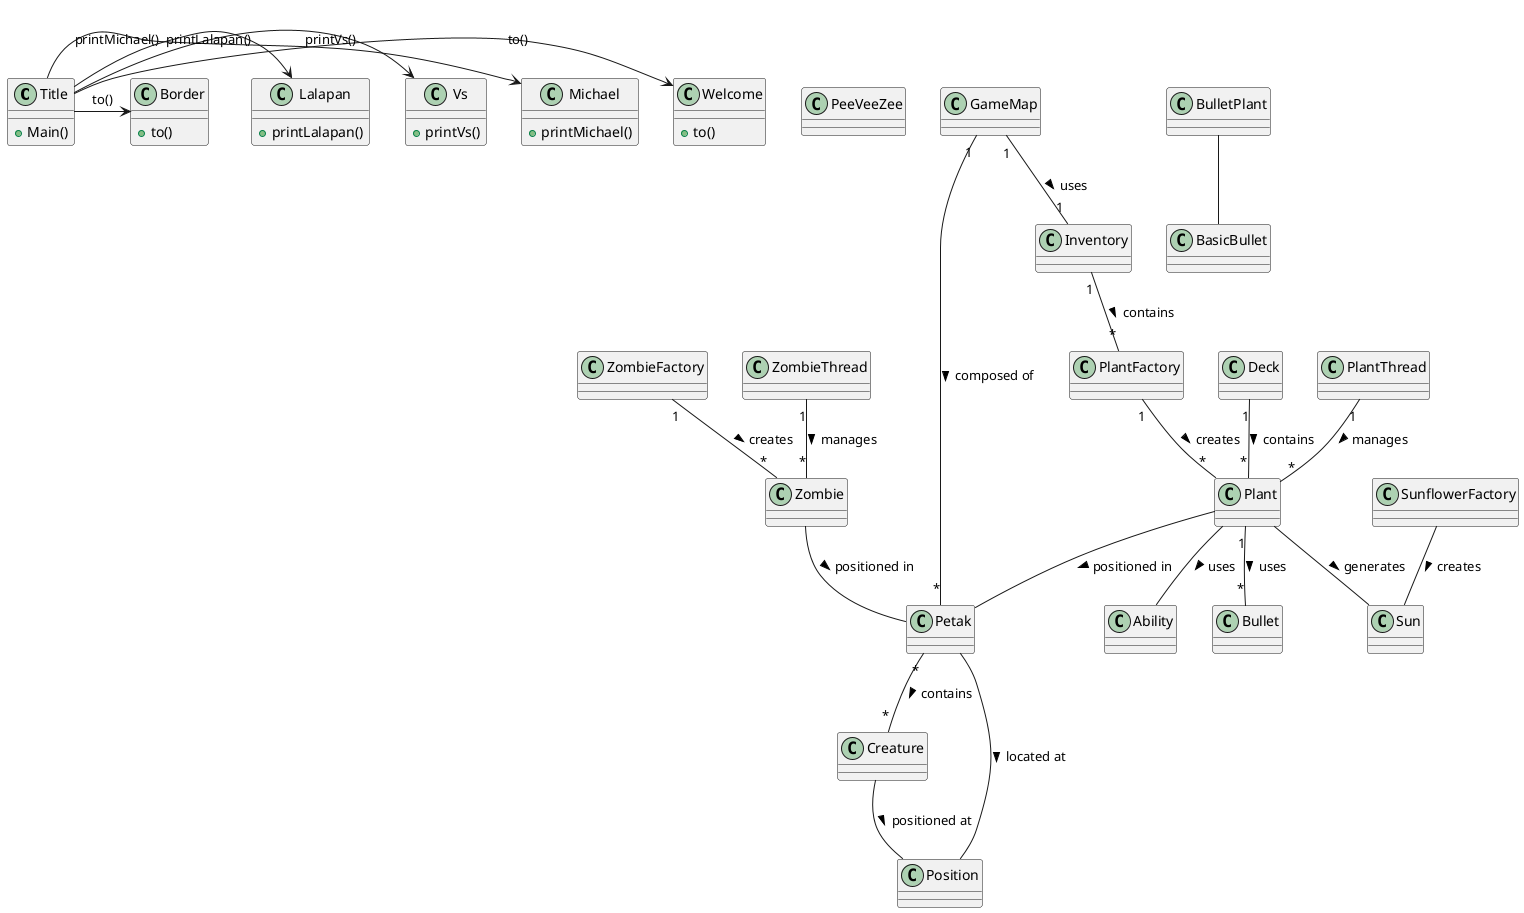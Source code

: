 @startuml
'https://plantuml.com/class-diagram

abstract class Bullet{
- damage: interface
- wornOut: boolean
+ getDamage(): int
+ setDamage(damage: int): void
+ isWornOut(): boolean
+ setWornOut(wornOut: boolean): void
+ hit(petak: Petak): void
}

class ButterBullet extends Bullet{
 }

class CornBullet extends Bullet{
}

class BasicBullet extends Bullet{
}

class KernelBullet extends Bullet{
}

class PeaBullet extends Bullet{
}

class PiercerBullet extends Bullet{
}

class SnowBullet extends Bullet{
}

abstract class "Creature"{
- name: String
- health: int
- attackDamage: int
- attackSpeed: float
- attackTimer: float
- pos: Posotion
- range: int
+ getName(): String
+ setName(name : String): void
+ getHealth(): int
+ setHealth(health: int): void
+ reduceHealth(damage: int): void
+ getAttackDamage(): int
+ setAttackDamage(attackDamage: int): void
+ getAttackSpeed(): float
+ setAttackSpeed(attackSpeed: float): void
+ getAttackTimer(): float
+ setAttackTimer(attackTimer: float): void
+ reduceAttackTimer(): void
+ getRange(): int
+ setRange(range: int): void
+ getPos(): Position
+ setPos(pos: Position): void
}

class Deck extends PlantFactory{
- instance: Deck<PlantFactory>
- myCards: List<T>
+ getInstance(): Deck<PlantFactory>
+ addCard(card: T): void
+ removeCard(card: T): void
+ removeCardWithIndex(index: int): void
+ swapCard(index1: int, index2: int): void
+ getMyCards(): List<T>
+ setMyCards(myCards: List<T>): void
+ printDeck(): void
+ planting(plantIndex: int, Row: int, Column: int): void
+ refresh(): void
+ clearDeck(): void
}

class GameMap{
- instance: GameMap
- map: Petak[][]
- rows: int
- columns: int
- zombieBase: List<Petak>
+ getInstance(): GameMap
+ printMap(): void
+ getRow(row: int): List<Petak>
+ getRowBasedOnPlantRange(p: Plant): List<Petak>
+ getPetakInFrontOfZombie(z: Zombie): Petak
+ getColumn(column: int): List<Petak>
+ getPetak(pos: Position): Petak
+ refreshMap(): void
+ isZombieBaseEmpty(): boolean
+ isProtectedBaseCompromised(): boolean
+ getZombieBase(): List<Petak>
}

class Inventory{
- instance: Inventory
- inventory: List<PlantFactory>
+ getInstance(): Inventory
+ getPlantFactoryByIndex(index: int): PlantFactory
+ printInventory(): void
+ isInDeck( deck: Deck<PlantFactory>, plantFactory: PlantFactory)
+ addCardToDeckWithIndex(deck: Deck<PlantFactory>, index: int): void
+ addAllCardRandomly(deck: Deck<PlantFactory>)
+ removeCardFromDeckWithIndex(deck: Deck<PlantFactory>, index: int): void
+ swapPlantInInventory(index1: int, index2: int): void
+ swapCardInDeck(deck: Deck<PlantFactory>, index1: int, index2: int)
}

class Petak{
- type: String
- pos: Position
- creature: List<Creature>
+ getType(): String
+ setType(type: String): void
+ printType(): void
+ addCreature(creature: Creature) : void
+ removeCreature(creature: Creature) : void
+ removeAllPlants() : void
+ refreshPetak() : void
+ resetPetak(): void
+ getCreatures(): List<Creature>
+ getZombies(): List<Zombie>
+ getPlants(): List<Plant>
+ getPos(): Position
+ setPos(pos: Position): void
+ printPos(): void
+ printCreatures(): void
}

interface PlantAbility{
+ useAbility(): void
+ checkToUseAbility(): void
}

abstract class PlantFactory{
- plantCount: int
- factoryName: String
- factoryCooldown: float
- cooldownTimer: float
- ready: boolean
- aquatic: boolean
- cost: int
+ createPlant(): Plant
+ getPlantCount(): Plant
+ incrementPlantCount(): void
+ decrementPlantCount(): void
+ getFactoryName(): String
+ setFactoryName(factoryName: String): void
+ getFactoryCooldown(): float
+ isReady(): boolean
+ setReady(ready: boolean)
+ isAquatic(): boolean
+ setAquatic(aquatic: boolean)
+ getCost(): int
+ setCost(cost int): void
+ getCooldownTimer(): float
+ setCooldownTimer(cooldownTimer: float)
+ addCooldownTimer(): void
+ reduceCooldownTimer(): void
+ checkToChangeCooldown(): void
+ refreshFactory(): void
+ displayStatus(): void
}

class BulletPlantFactory extends PlantFactory{
- bulletPlantCount: int
+ getBulletPlant(): int
}

class PiercerFactory extends PlantFactory{
- piercerCount: int
+ getPiercerCount(): int
}

class SnowpeaFactory extends PlantFactory{
- snowpeaCount: int
+ getSnowpeaCount(): int
}

class KernelpultFactory extends PlantFactory{
- kernelPultCount: int
+ getkernelPultCount(): int
}

class LilypadFactory extends PlantFactory{
- lilypadCount: int
+ getLilypadCount(): int
}

class PeashooterFactory extends PlantFactory{
- peashooterCount: int
+ getPeashooterCount(): int
}

class SquashFactory extends PlantFactory{
- squashCount: int
+ getSquashCount(): int
}

class SunflowerFactory extends PlantFactory{
- sunflowerCount: int
+ getSunflowerCount(): int
}

class WallnutFactory extends PlantFactory{
- wallnutCount: int
+ getWallnutCount(): int
}

class TangleFactory extends PlantFactory{
- tangleCount: int
+ getTangleCount(): int
}

abstract class Plant extends Creature{
- cost: int
- cooldown: float
- originalCooldown: float
- position: Position
+ getCost(): int
+ setCost(cost: int): void
+ getCooldown(): float
+ setCooldown(cooldown: float): void
+ reduceCooldown(): void
+ refreshCooldown(): void
+ refershPlant(): void
+ displayStatus(): void
}

class BulletPlant extends Plant{
- bullet: BasicBullet
- (reachablePetak: List<Petak>)
+ getReachablePetak(): List<Petak>
+ setReachablePetak(reachablePetak: List<Petak>): void
+ isZombieInRange(): boolean
}

class Kernelpult extends Plant implements PlantAbility{
- corn: CornBullet
- butter: ButterBullet
- reachablePetak: List<Petak>
+ getReachablePetak(): List<Petak>
+ setReachablePetak(reachablePetak: List<Petak>): void
+ isZombieInRange(): boolean
}

class Lilypad extends Plant{
}

class Peashooter extends Plant implements PlantAbility{
- bullet: PeaBullet
- reachablePetak: List<Petak>
+ getReachablePetak(): List<Petak>
+ setReachablePetak(reachablePetak: List<Petak>): void
+ isZombieInRange(): boolean
}

class Piercer extends Plant implements PlantAbility{
- bullet: PiercerBullet
- reachablePetak: List<Petak>
+ getReachablePetak(): List<Petak>
+ setReachablePetak(reachablePetak: List<Petak>): void
+ isZombieInRange(): boolean
}

class PotatoMine extends Plant implements PlantAbility{
- isReady: boolean
- reachablePetak: List<Petak>
+ getReachablePetak(): List<Petak>
+ setReachablePetak(reachablePetak: List<Petak>): void
+ isZombieInRange(): boolean
}

class Snowpea extends Plant implements PlantAbility{
- bullet: SnowBullet
- reachablePetak: List<Petak>
+ getReachablePetak(): List<Petak>
+ setReachablePetak(reachablePetak: List<Petak>): void
+ isZombieInRange(): boolean
}

class Squash extends Plant implements PlantAbility{
- reachablePetak: List<Petak>
+ getReachablePetak(): List<Petak>
+ setReachablePetak(reachablePetak: List<Petak>): void
+ isZombieInRange(): boolean
}

class Sunflower extends Plant implements PlantAbility{
- sunCooldown: float
}

class Tangle extends Plant implements PlantAbility{
+ getReachablePetak(): List<Petak>
+ setReachablePetak(reachablePetak: List<Petak>): void
+ isZombieInRange(): boolean
}

class Wallnut extends Plant implements PlantAbility{
}

class Position{
- x: int
- y: int
+ getX(): int
+ getY(): int
+ setX(x: int): void
+ setY(y: int): void
+ setPos(x: int, y: int): void
+ copyPos(): Position
+ removePos(): void
+ displayPos(): void
}

class Sun{
- instance: Sun
- sunPoints: int
+ getInstance(): Sun
+ getSunPoints(): int
+ addSunPoints(sunPoints: int): void
+ subtractSunPoints(sunPoints: int): void
+ setSunPoints(sunPoints: int): void
+ resetSunPoints(): void
+ displayStatus(): void
}

class PlantThread implements Runnable{
- instance: PlantThread
+ getInstance(): PlantThread
+ addPlant(p: Plant): void
+ removePlants(): void
+ getPlants(): List<Plant>
+ run(): void
}

class TimerThread implements Runnable{
- instance: TimerThread
+ getDayStart(): long
+ setDayStart(dayStart: long): long
+ getTempStart(): long
+ getNextSunPointTime(): long
+ getCurrentTime(): long
+ setCurrentTime(currentTime: long)
+ getGlobalTimeElapsed(): long
+ setGlobalTimeElapsed(globalTimeElapsed: long)
}

class ZombieThread implements Runnable{
- instance: ZombieThread
+ removeZombies(): void
+ isAllZombiesDead(): boolean
+ globalIsAllZombiesDead(): boolean
+ getZombies(): List<Zombie>
+ resetFactories(): void
+ getZombieSpawnTimer(): int
+ setZombieSpawnTimer(zombieSpawnTimer: int): void
}

abstract class Bullet{
- pos: Position
}

interface ZombieAbility{
+ useAbility(): void
+ checkToUseAbility(): void
}

abstract class ZombieFactory{
- zombieCount: int
+ getZombieCount(): int
+ incrementZombieCount(): void
+ resetFactory(): void
}

class BucketheadZombieFactory extends ZombieFactory{
- bucketheadZombieCount: int
+ getBucketheadZombieCount(): int
}

class ConeheadZombieFactory extends ZombieFactory{
- coneheadZombieCount: int
+ getConeheadZombieCount(): int
}

class DolphinRiderFactory extends ZombieFactory{
- dolphinRiderZombieCount: int
+ getDolphinRiderZombieCount(): int
}

class DuckyTubeZombieFactory extends ZombieFactory{
- duckyTubeZombieCount: int
+ getDuckyTubeZombieCount(): int
}

class NormalZombieFactory extends ZombieFactory{
- normalZombieCount: int
+ getNormalZombieCount(): int
}

class PoleVaultingZombieFactory extends ZombieFactory{
- poleVaultingZombieCount: int
+ getPoleVaultingZombieCount(): int
}

class StingZombieFactory extends ZombieFactory{
- StingZombieCount: int
+ getStingZombieCount(): int
}

class RegenerativeZombieFactory extends ZombieFactory{
- regenerativeZombieCount: int
+ getRegenerativeZombieCount(): int
}

class ExplosiveZombieFactory extends ZombieFactory{
- explosiveZombieCount: int
+ getExplosiveZombieCount(): int
}

class DoubleAttackZombieFactory extends ZombieFactory{
- doubleAtttackZombieCount: int
+ getDoubleAttackZombieCount(): int
}


abstract class Zombie extends Creature{
- walkSpeedInSeconds: float
- walkTimer: float
- aquatic: boolean
- frozen: boolean
- frozenTimer: float
+ getWalkSpeedInSeconds(): float
+ setWalkSpeedInSeconds (walkSpeedInSeconds: float): void
+ getWalkTimer(): float
+ setWalkTimer(walkSpeedInSeconds: float)
+ isAquatic(): boolean
+ isFrozen(): boolean
+ setFrozen(frozen: boolean)
+ getFrozenTimer(): float
+ setFrozenTimer(frozenTimer: float)
+ reduceFrozenTimer(): void
+ isPlantsInSamePetak(): boolean
+ attackPlant(plants: List<Plant>): void
+ checkToAttack(): void
+ walk(): void
+ checkToWalk(): void
+ refreshZombie(): void
+ displayStatus: void
}

class BucketheadZombie extends Zombie{

}

class ConeheadZombie extends Zombie{

}

class DolphinRiderZombie extends Zombie implements ZombieAbility{
- petakInFront: Petak
- hasUseZombieAbility: boolean
+ getPetakInFront: Petak
+ setPetakInFront(petakInFront: Petak)
+ isPlantInFront(): boolean
}

class DuckyTubeZombie extends Zombie{

}

class NormalZombie extends Zombie{

}

class PoleVaultingZombie extends Zombie implements ZombieAbility{
- petakInFront: Petak
- hasUseZombieAbility: boolean
+ getPetakInFront: Petak
+ setPetakInFront(petakInFront: Petak)
+ isPlantInFront(): boolean
}

class DoubleAttackZombie extends Zombie implements ZombieAbility{
- abilityUsed: boolean
- originalAttackDamage: int
+ useAbility(): void
+ checkToUseAbility(): void
}

class StingZombie extends Zombie implements ZombieAbility{
- abilityUsed: boolean
+ useAbility(): void
+ checkToUseAbility(): void
}

class RegenerativeZombie extends Zombie implements ZombieAbility{
- abilityUsed: boolean
+ useAbility(): void
+ checkToUseAbility(): void
}

class ExplosiveZombie extends Zombie implements ZombieAbility{
+ useAbility(): void
+ checkToUseAbility(): void
}



class App{
}

@startuml
class Title {
    +Main()
}

class Welcome {
    +to()
}

class Michael {
    +printMichael()
}

class Vs {
    +printVs()
}

class Lalapan {
    +printLalapan()
}

class Border {
    +to()
}

class PeeVeeZee{
'class menu utama

}

' Relationships
PlantFactory "1" -- "*" Plant : creates >
ZombieFactory "1" -- "*" Zombie : creates >
Plant "1" -- "*" Bullet : uses >
BulletPlant -- BasicBullet
Plant -- Petak : positioned in >
Zombie -- Petak : positioned in >
Petak "*" -- "*" Creature : contains >
GameMap "1" -- "*" Petak : composed of >
Deck "1" -- "*" Plant : contains >
Inventory "1" -- "*" PlantFactory : contains >
GameMap "1" -- "1" Inventory : uses >
PlantThread "1" -- "*" Plant : manages >
ZombieThread "1" -- "*" Zombie : manages >
Plant -- Sun : generates >
SunflowerFactory -- Sun : creates >
Plant -- Ability : uses >
Creature -- Position : positioned at >
Petak -- Position : located at >
Title -> Welcome : to()
Title -> Michael : printMichael()
Title -> Vs : printVs()
Title -> Lalapan : printLalapan()
Title -> Border : to()

@enduml